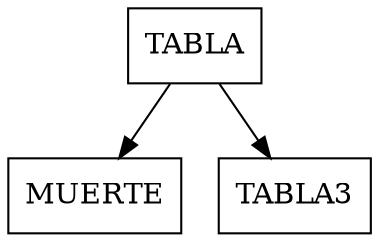 digraph dibujo{
graph [ordering="out"];rankdir=TB;
node [shape = box];
NodoTABLA [label = "TABLA"];
NodoMUERTE [label = "MUERTE"];
NodoTABLA3 [label = "TABLA3"];
NodoTABLA->NodoMUERTE;
NodoTABLA->NodoTABLA3;
}